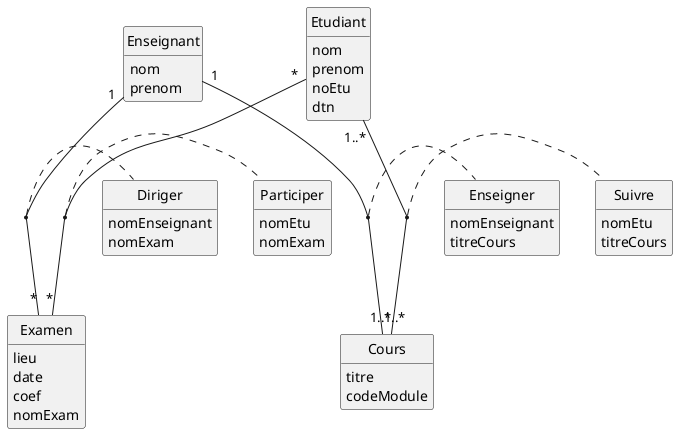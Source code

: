 
@startuml TD1.2.1
'--------------------------------
' Parametres pour le dessin
'--------------------------------
hide circle
hide empty members
hide empty methods
'--------------------------------

class Etudiant {
  nom
  prenom
  noEtu
  dtn
}

class Cours {
  titre
  codeModule
}

class Examen {
  lieu
  date
  coef
  nomExam
}

class Enseignant {
  nom
  prenom
}

Etudiant "1..*" -- "1..*" Cours
Etudiant "*" -- "*" Examen

Enseignant "1" -- "1..*" Cours
Enseignant "1" -- "*" Examen

(Etudiant, Cours) . Suivre
(Etudiant, Examen) . Participer

(Enseignant, Cours) . Enseigner
(Enseignant, Examen) . Diriger

class Suivre {
  nomEtu
  titreCours
}

class Participer {
  nomEtu
  nomExam
}

class Enseigner {
  nomEnseignant
  titreCours
}

class Diriger {
  nomEnseignant
  nomExam
}

@enduml
